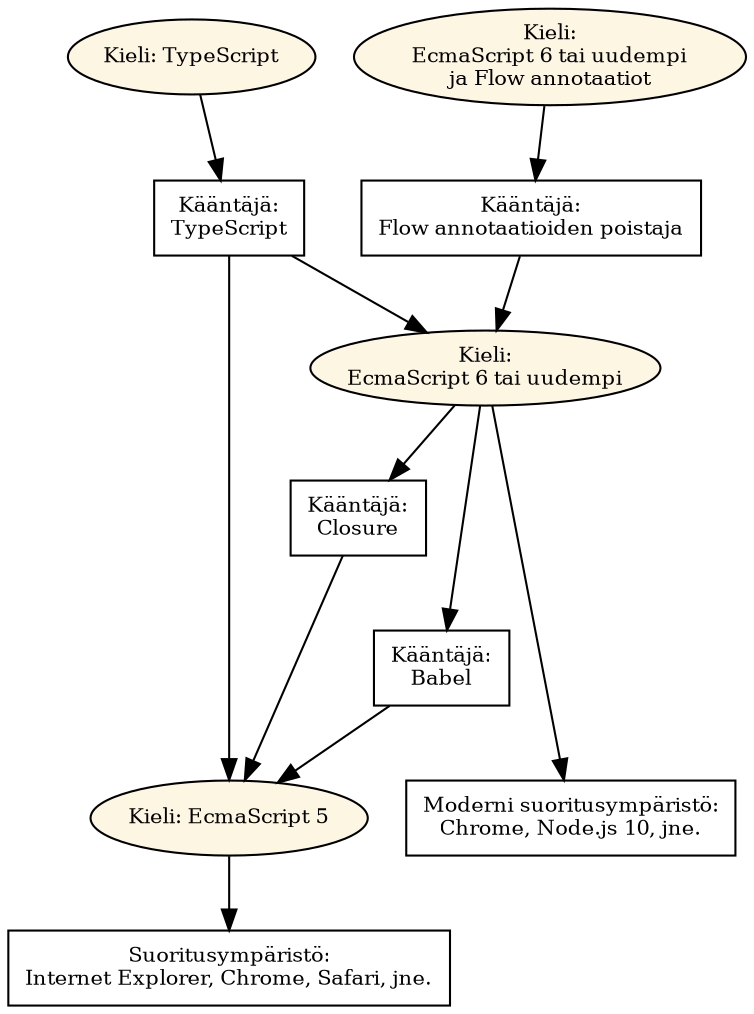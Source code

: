 digraph Compilation {
      
    node[fontsize=10]

    es6 [label="Kieli:\nEcmaScript 6 tai uudempi", style=filled, fillcolor="#FDF6E3", margin=0];
    flow [label="Kieli:\nEcmaScript 6 tai uudempi\nja Flow annotaatiot", style=filled, fillcolor="#FDF6E3", margin=0]
    ts [label="Kieli: TypeScript", style=filled, fillcolor="#FDF6E3"];
    es5 [label="Kieli: EcmaScript 5", style=filled, fillcolor="#FDF6E3"];

    babel [label="Kääntäjä:\nBabel", shape=rectangle];
    closure [label="Kääntäjä:\nClosure", shape=rectangle];
    flowPlugin [label="Kääntäjä:\nFlow annotaatioiden poistaja", shape=rectangle];
    tsc [label="Kääntäjä:\nTypeScript", shape=rectangle];

    flow -> flowPlugin -> es6;
    es6 -> babel -> es5;
    es6 -> closure -> es5;
    ts -> tsc;
    tsc -> es6;
    tsc -> es5;
    es6 -> suoritus_new;
    es5 -> suoritus_old;

    closure -> babel -> suoritus_new [style=invis];


    suoritus_old [
        label="Suoritusympäristö:\nInternet Explorer, Chrome, Safari, jne.",
        shape=rectangle,
#       fillcolor="#51575E",
#       style=filled,
#       fontcolor=white
    ];
    suoritus_new [
        label="Moderni suoritusympäristö:\nChrome, Node.js 10, jne.",
        shape=rectangle,
#       fillcolor="#51575E",
#       style=filled,
#       fontcolor=white
    ];
  
}